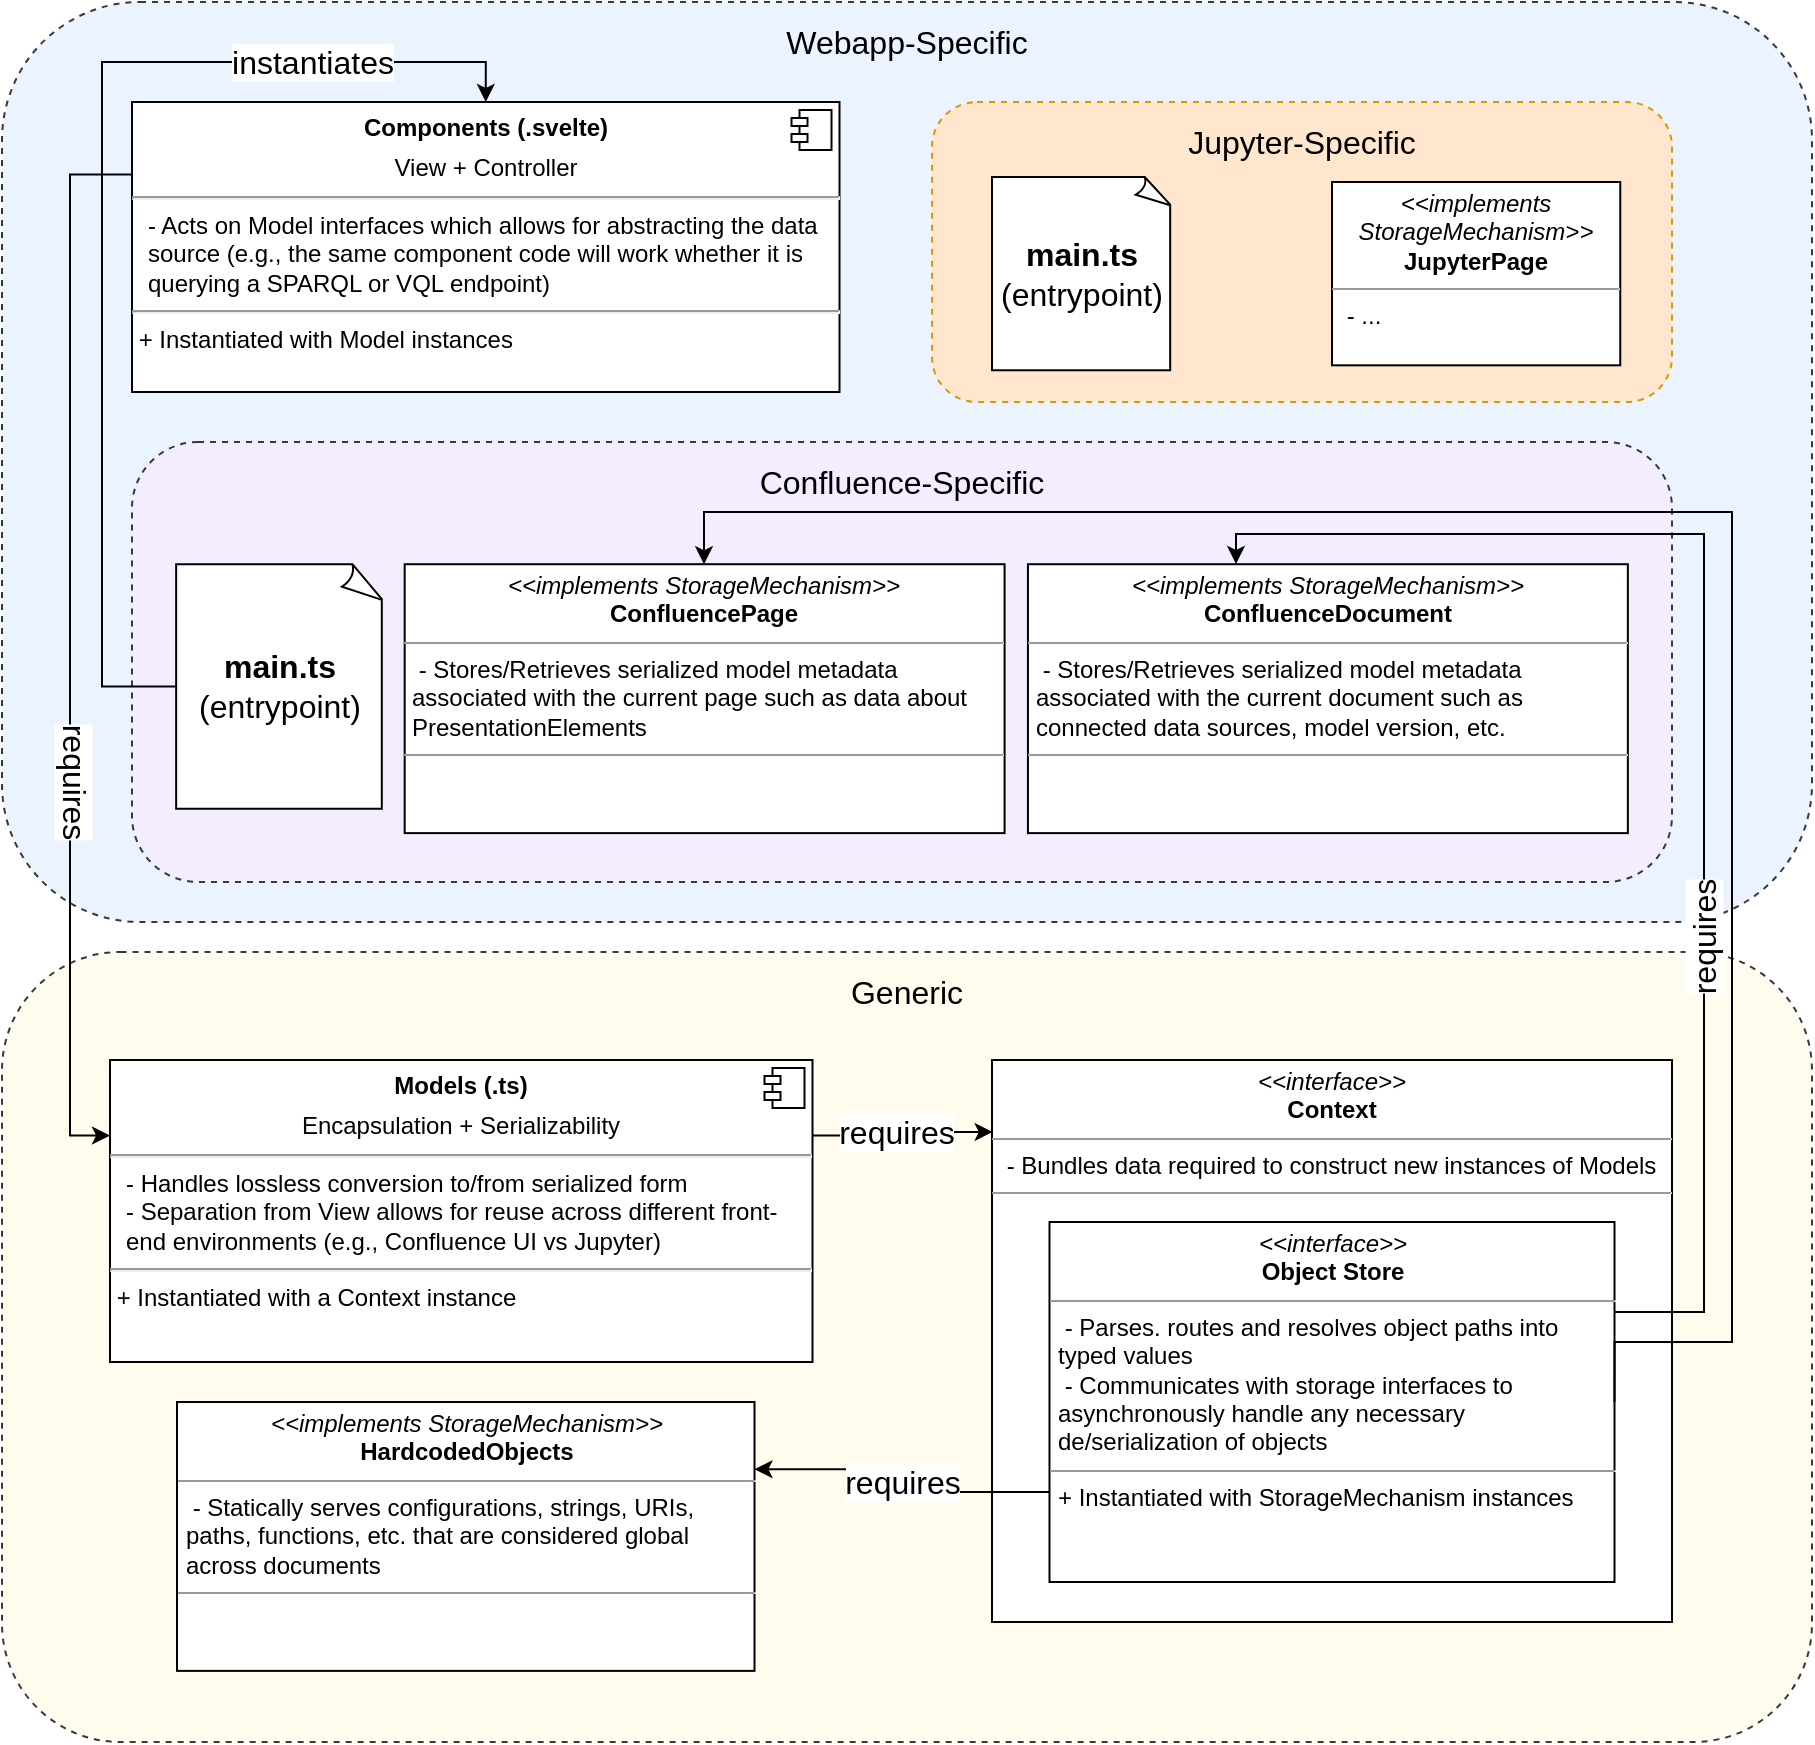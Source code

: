 <mxfile version="14.6.13" type="device"><diagram id="3rMTnCRORBIL8Z7MYiM6" name="Page-1"><mxGraphModel dx="-970" dy="1186" grid="1" gridSize="10" guides="1" tooltips="1" connect="1" arrows="1" fold="1" page="1" pageScale="1" pageWidth="850" pageHeight="1100" math="0" shadow="0"><root><mxCell id="0"/><mxCell id="1" parent="0"/><mxCell id="Y2uL-Ya5T2vlBMEXItgk-1" value="Generic" style="rounded=1;whiteSpace=wrap;html=1;dashed=1;verticalAlign=top;fontSize=16;spacingTop=4;strokeColor=#36393d;fontStyle=0;fillColor=#FFFBED;" vertex="1" parent="1"><mxGeometry x="2920" y="585" width="905" height="395" as="geometry"/></mxCell><mxCell id="Y2uL-Ya5T2vlBMEXItgk-2" value="Webapp-Specific" style="rounded=1;whiteSpace=wrap;html=1;dashed=1;verticalAlign=top;fontSize=16;spacingTop=4;strokeColor=#36393d;fillColor=#EBF3FF;fontStyle=0" vertex="1" parent="1"><mxGeometry x="2920" y="110" width="905" height="460" as="geometry"/></mxCell><mxCell id="Y2uL-Ya5T2vlBMEXItgk-31" style="edgeStyle=orthogonalEdgeStyle;rounded=0;orthogonalLoop=1;jettySize=auto;html=1;exitX=0;exitY=0.25;exitDx=0;exitDy=0;entryX=0;entryY=0.25;entryDx=0;entryDy=0;startArrow=none;startFill=0;" edge="1" parent="1" source="Y2uL-Ya5T2vlBMEXItgk-3" target="Y2uL-Ya5T2vlBMEXItgk-7"><mxGeometry relative="1" as="geometry"><Array as="points"><mxPoint x="2954" y="196"/><mxPoint x="2954" y="677"/></Array></mxGeometry></mxCell><mxCell id="Y2uL-Ya5T2vlBMEXItgk-3" value="&lt;p style=&quot;margin: 0px ; margin-top: 6px ; text-align: center&quot;&gt;&lt;b&gt;Components (.svelte)&lt;/b&gt;&lt;/p&gt;&lt;p style=&quot;margin: 0px ; margin-top: 6px ; text-align: center&quot;&gt;&lt;span style=&quot;text-align: left&quot;&gt;View + Controller&lt;/span&gt;&lt;b&gt;&lt;br&gt;&lt;/b&gt;&lt;/p&gt;&lt;hr&gt;&lt;p style=&quot;margin: 0px ; margin-left: 8px&quot;&gt;- Acts on Model interfaces which allows for abstracting the data source (e.g., the same component code will work whether it is querying a SPARQL or VQL endpoint)&lt;/p&gt;&lt;hr&gt;&amp;nbsp;+ Instantiated with Model instances" style="align=left;overflow=fill;html=1;dropTarget=0;whiteSpace=wrap;" vertex="1" parent="1"><mxGeometry x="2985" y="160" width="353.75" height="145" as="geometry"/></mxCell><mxCell id="Y2uL-Ya5T2vlBMEXItgk-4" value="" style="shape=component;jettyWidth=8;jettyHeight=4;" vertex="1" parent="Y2uL-Ya5T2vlBMEXItgk-3"><mxGeometry x="1" width="20" height="20" relative="1" as="geometry"><mxPoint x="-24" y="4" as="offset"/></mxGeometry></mxCell><mxCell id="Y2uL-Ya5T2vlBMEXItgk-5" style="edgeStyle=orthogonalEdgeStyle;rounded=0;orthogonalLoop=1;jettySize=auto;html=1;exitX=1;exitY=0.25;exitDx=0;exitDy=0;entryX=0.001;entryY=0.128;entryDx=0;entryDy=0;entryPerimeter=0;fontSize=16;startArrow=none;startFill=0;endArrow=classic;endFill=1;" edge="1" parent="1" source="Y2uL-Ya5T2vlBMEXItgk-7" target="Y2uL-Ya5T2vlBMEXItgk-9"><mxGeometry relative="1" as="geometry"/></mxCell><mxCell id="Y2uL-Ya5T2vlBMEXItgk-6" value="requires" style="edgeLabel;html=1;align=center;verticalAlign=middle;resizable=0;points=[];fontSize=16;" vertex="1" connectable="0" parent="Y2uL-Ya5T2vlBMEXItgk-5"><mxGeometry x="0.205" relative="1" as="geometry"><mxPoint x="-12" as="offset"/></mxGeometry></mxCell><mxCell id="Y2uL-Ya5T2vlBMEXItgk-7" value="&lt;p style=&quot;margin: 0px ; margin-top: 6px ; text-align: center&quot;&gt;&lt;b&gt;Models (.ts)&lt;/b&gt;&lt;/p&gt;&lt;p style=&quot;margin: 6px 0px 0px ; text-align: center&quot;&gt;Encapsulation + Serializability&lt;/p&gt;&lt;hr&gt;&lt;p style=&quot;margin: 0px ; margin-left: 8px&quot;&gt;- Handles lossless conversion to/from serialized form&lt;/p&gt;&lt;p style=&quot;margin: 0px ; margin-left: 8px&quot;&gt;- Separation from View allows for reuse across different front-end environments (e.g., Confluence UI vs Jupyter)&lt;/p&gt;&lt;hr&gt;&amp;nbsp;+ Instantiated with a Context instance" style="align=left;overflow=fill;html=1;dropTarget=0;whiteSpace=wrap;" vertex="1" parent="1"><mxGeometry x="2974" y="639" width="351.25" height="151" as="geometry"/></mxCell><mxCell id="Y2uL-Ya5T2vlBMEXItgk-8" value="" style="shape=component;jettyWidth=8;jettyHeight=4;" vertex="1" parent="Y2uL-Ya5T2vlBMEXItgk-7"><mxGeometry x="1" width="20" height="20" relative="1" as="geometry"><mxPoint x="-24" y="4" as="offset"/></mxGeometry></mxCell><mxCell id="Y2uL-Ya5T2vlBMEXItgk-9" value="&lt;p style=&quot;margin: 0px ; margin-top: 4px ; text-align: center&quot;&gt;&lt;i&gt;&amp;lt;&amp;lt;interface&amp;gt;&amp;gt;&lt;/i&gt;&lt;br&gt;&lt;b&gt;Context&lt;/b&gt;&lt;/p&gt;&lt;hr size=&quot;1&quot;&gt;&lt;p style=&quot;margin: 0px ; margin-left: 4px&quot;&gt;&amp;nbsp;- Bundles data required to construct new instances of Models&lt;br&gt;&lt;/p&gt;&lt;hr size=&quot;1&quot;&gt;&lt;p style=&quot;margin: 0px ; margin-left: 4px&quot;&gt;&lt;br&gt;&lt;br&gt;&lt;/p&gt;" style="verticalAlign=top;align=left;overflow=fill;fontSize=12;fontFamily=Helvetica;html=1;whiteSpace=wrap;" vertex="1" parent="1"><mxGeometry x="3415" y="639" width="340" height="281" as="geometry"/></mxCell><mxCell id="Y2uL-Ya5T2vlBMEXItgk-10" style="edgeStyle=orthogonalEdgeStyle;rounded=0;orthogonalLoop=1;jettySize=auto;html=1;exitX=0;exitY=0.75;exitDx=0;exitDy=0;entryX=1;entryY=0.25;entryDx=0;entryDy=0;fontSize=16;startArrow=none;startFill=0;endArrow=classic;endFill=1;" edge="1" parent="1" source="Y2uL-Ya5T2vlBMEXItgk-12" target="Y2uL-Ya5T2vlBMEXItgk-23"><mxGeometry relative="1" as="geometry"/></mxCell><mxCell id="Y2uL-Ya5T2vlBMEXItgk-11" value="requires" style="edgeLabel;html=1;align=center;verticalAlign=middle;resizable=0;points=[];fontSize=16;" vertex="1" connectable="0" parent="Y2uL-Ya5T2vlBMEXItgk-10"><mxGeometry x="0.331" y="-1" relative="1" as="geometry"><mxPoint x="20" y="7" as="offset"/></mxGeometry></mxCell><mxCell id="Y2uL-Ya5T2vlBMEXItgk-12" value="&lt;p style=&quot;margin: 0px ; margin-top: 4px ; text-align: center&quot;&gt;&lt;i&gt;&amp;lt;&amp;lt;interface&amp;gt;&amp;gt;&lt;/i&gt;&lt;br&gt;&lt;b&gt;Object Store&lt;/b&gt;&lt;/p&gt;&lt;hr size=&quot;1&quot;&gt;&lt;p style=&quot;margin: 0px ; margin-left: 4px&quot;&gt;&amp;nbsp;- Parses. routes and resolves object paths into typed values&lt;/p&gt;&lt;p style=&quot;margin: 0px ; margin-left: 4px&quot;&gt;&amp;nbsp;- Communicates with storage interfaces to asynchronously handle any necessary de/serialization of objects&lt;/p&gt;&lt;hr size=&quot;1&quot;&gt;&lt;p style=&quot;margin: 0px ; margin-left: 4px&quot;&gt;+ Instantiated with StorageMechanism instances&lt;br&gt;&lt;br&gt;&lt;/p&gt;" style="verticalAlign=top;align=left;overflow=fill;fontSize=12;fontFamily=Helvetica;html=1;whiteSpace=wrap;" vertex="1" parent="1"><mxGeometry x="3443.75" y="720" width="282.5" height="180" as="geometry"/></mxCell><mxCell id="Y2uL-Ya5T2vlBMEXItgk-13" value="" style="group" vertex="1" connectable="0" parent="1"><mxGeometry x="2985" y="330" width="770" height="220" as="geometry"/></mxCell><mxCell id="Y2uL-Ya5T2vlBMEXItgk-14" value="Confluence-Specific" style="rounded=1;whiteSpace=wrap;html=1;dashed=1;verticalAlign=top;fontSize=16;spacingTop=4;strokeColor=#36393d;fontStyle=0;fillColor=#F3EDFF;" vertex="1" parent="Y2uL-Ya5T2vlBMEXItgk-13"><mxGeometry width="770" height="220" as="geometry"/></mxCell><mxCell id="Y2uL-Ya5T2vlBMEXItgk-15" value="&lt;b&gt;main.ts&lt;/b&gt;&lt;br&gt;(entrypoint)" style="whiteSpace=wrap;html=1;shape=mxgraph.basic.document;rounded=1;fontSize=16;" vertex="1" parent="Y2uL-Ya5T2vlBMEXItgk-13"><mxGeometry x="22.074" y="61.111" width="103.879" height="122.222" as="geometry"/></mxCell><mxCell id="Y2uL-Ya5T2vlBMEXItgk-16" value="&lt;p style=&quot;margin: 0px ; margin-top: 4px ; text-align: center&quot;&gt;&lt;i&gt;&amp;lt;&amp;lt;implements StorageMechanism&amp;gt;&amp;gt;&lt;/i&gt;&lt;br&gt;&lt;b&gt;ConfluencePage&lt;/b&gt;&lt;/p&gt;&lt;hr size=&quot;1&quot;&gt;&lt;p style=&quot;margin: 0px ; margin-left: 4px&quot;&gt;&amp;nbsp;- Stores/Retrieves serialized model metadata associated with the current page such as data about PresentationElements&lt;br&gt;&lt;/p&gt;&lt;hr size=&quot;1&quot;&gt;&lt;p style=&quot;margin: 0px ; margin-left: 4px&quot;&gt;&lt;br&gt;&lt;br&gt;&lt;/p&gt;" style="verticalAlign=top;align=left;overflow=fill;fontSize=12;fontFamily=Helvetica;html=1;whiteSpace=wrap;" vertex="1" parent="Y2uL-Ya5T2vlBMEXItgk-13"><mxGeometry x="136.341" y="61.111" width="299.949" height="134.444" as="geometry"/></mxCell><mxCell id="Y2uL-Ya5T2vlBMEXItgk-17" value="&lt;p style=&quot;margin: 0px ; margin-top: 4px ; text-align: center&quot;&gt;&lt;i&gt;&amp;lt;&amp;lt;implements StorageMechanism&amp;gt;&amp;gt;&lt;/i&gt;&lt;br&gt;&lt;b&gt;ConfluenceDocument&lt;/b&gt;&lt;/p&gt;&lt;hr size=&quot;1&quot;&gt;&lt;p style=&quot;margin: 0px ; margin-left: 4px&quot;&gt;&amp;nbsp;- Stores/Retrieves serialized model metadata associated with the current document such as connected data sources, model version, etc.&lt;br&gt;&lt;/p&gt;&lt;hr size=&quot;1&quot;&gt;&lt;p style=&quot;margin: 0px ; margin-left: 4px&quot;&gt;&lt;br&gt;&lt;br&gt;&lt;/p&gt;" style="verticalAlign=top;align=left;overflow=fill;fontSize=12;fontFamily=Helvetica;html=1;whiteSpace=wrap;" vertex="1" parent="Y2uL-Ya5T2vlBMEXItgk-13"><mxGeometry x="447.976" y="61.111" width="299.949" height="134.444" as="geometry"/></mxCell><mxCell id="Y2uL-Ya5T2vlBMEXItgk-18" style="edgeStyle=orthogonalEdgeStyle;rounded=0;orthogonalLoop=1;jettySize=auto;html=1;exitX=1;exitY=0.5;exitDx=0;exitDy=0;entryX=0.5;entryY=0;entryDx=0;entryDy=0;fontSize=16;startArrow=none;startFill=0;endArrow=classic;endFill=1;" edge="1" parent="1" source="Y2uL-Ya5T2vlBMEXItgk-12" target="Y2uL-Ya5T2vlBMEXItgk-16"><mxGeometry relative="1" as="geometry"><Array as="points"><mxPoint x="3726" y="780"/><mxPoint x="3785" y="780"/><mxPoint x="3785" y="365"/><mxPoint x="3271" y="365"/><mxPoint x="3271" y="391"/></Array></mxGeometry></mxCell><mxCell id="Y2uL-Ya5T2vlBMEXItgk-19" style="edgeStyle=orthogonalEdgeStyle;rounded=0;orthogonalLoop=1;jettySize=auto;html=1;exitX=1;exitY=0.25;exitDx=0;exitDy=0;fontSize=16;startArrow=none;startFill=0;endArrow=classic;endFill=1;" edge="1" parent="1" source="Y2uL-Ya5T2vlBMEXItgk-12"><mxGeometry relative="1" as="geometry"><mxPoint x="3537" y="391" as="targetPoint"/><Array as="points"><mxPoint x="3771" y="765"/><mxPoint x="3771" y="376"/><mxPoint x="3537" y="376"/></Array></mxGeometry></mxCell><mxCell id="Y2uL-Ya5T2vlBMEXItgk-20" value="requires" style="edgeLabel;html=1;align=center;verticalAlign=middle;resizable=0;points=[];fontSize=16;horizontal=0;" vertex="1" connectable="0" parent="Y2uL-Ya5T2vlBMEXItgk-19"><mxGeometry x="-0.321" y="1" relative="1" as="geometry"><mxPoint as="offset"/></mxGeometry></mxCell><mxCell id="Y2uL-Ya5T2vlBMEXItgk-21" style="edgeStyle=orthogonalEdgeStyle;rounded=0;orthogonalLoop=1;jettySize=auto;html=1;exitX=0;exitY=0.5;exitDx=0;exitDy=0;exitPerimeter=0;entryX=0.5;entryY=0;entryDx=0;entryDy=0;fontSize=16;startArrow=none;startFill=0;endArrow=classic;endFill=1;" edge="1" parent="1" source="Y2uL-Ya5T2vlBMEXItgk-15" target="Y2uL-Ya5T2vlBMEXItgk-3"><mxGeometry relative="1" as="geometry"><Array as="points"><mxPoint x="2970" y="452"/><mxPoint x="2970" y="140"/><mxPoint x="3162" y="140"/></Array></mxGeometry></mxCell><mxCell id="Y2uL-Ya5T2vlBMEXItgk-22" value="instantiates" style="edgeLabel;html=1;align=center;verticalAlign=middle;resizable=0;points=[];fontSize=16;" vertex="1" connectable="0" parent="Y2uL-Ya5T2vlBMEXItgk-21"><mxGeometry x="0.62" relative="1" as="geometry"><mxPoint as="offset"/></mxGeometry></mxCell><mxCell id="Y2uL-Ya5T2vlBMEXItgk-23" value="&lt;p style=&quot;margin: 0px ; margin-top: 4px ; text-align: center&quot;&gt;&lt;i&gt;&amp;lt;&amp;lt;implements StorageMechanism&amp;gt;&amp;gt;&lt;/i&gt;&lt;br&gt;&lt;b&gt;HardcodedObjects&lt;/b&gt;&lt;/p&gt;&lt;hr size=&quot;1&quot;&gt;&lt;p style=&quot;margin: 0px ; margin-left: 4px&quot;&gt;&amp;nbsp;- Statically serves configurations, strings, URIs, paths, functions, etc. that are considered global across documents&lt;br&gt;&lt;/p&gt;&lt;hr size=&quot;1&quot;&gt;&lt;p style=&quot;margin: 0px ; margin-left: 4px&quot;&gt;&lt;br&gt;&lt;br&gt;&lt;/p&gt;" style="verticalAlign=top;align=left;overflow=fill;fontSize=12;fontFamily=Helvetica;html=1;whiteSpace=wrap;" vertex="1" parent="1"><mxGeometry x="3007.5" y="810.001" width="288.75" height="134.444" as="geometry"/></mxCell><mxCell id="Y2uL-Ya5T2vlBMEXItgk-24" value="" style="group" vertex="1" connectable="0" parent="1"><mxGeometry x="3385" y="160" width="370" height="150" as="geometry"/></mxCell><mxCell id="Y2uL-Ya5T2vlBMEXItgk-25" value="Jupyter-Specific" style="rounded=1;whiteSpace=wrap;html=1;dashed=1;verticalAlign=top;fontSize=16;spacingTop=4;strokeColor=#d79b00;fontStyle=0;fillColor=#ffe6cc;" vertex="1" parent="Y2uL-Ya5T2vlBMEXItgk-24"><mxGeometry width="370.0" height="150" as="geometry"/></mxCell><mxCell id="Y2uL-Ya5T2vlBMEXItgk-26" value="&lt;p style=&quot;margin: 0px ; margin-top: 4px ; text-align: center&quot;&gt;&lt;i&gt;&amp;lt;&amp;lt;implements StorageMechanism&amp;gt;&amp;gt;&lt;/i&gt;&lt;br&gt;&lt;b&gt;JupyterPage&lt;/b&gt;&lt;/p&gt;&lt;hr size=&quot;1&quot;&gt;&lt;p style=&quot;margin: 0px ; margin-left: 4px&quot;&gt;&amp;nbsp;- ...&lt;/p&gt;" style="verticalAlign=top;align=left;overflow=fill;fontSize=12;fontFamily=Helvetica;html=1;whiteSpace=wrap;" vertex="1" parent="Y2uL-Ya5T2vlBMEXItgk-24"><mxGeometry x="200.001" y="39.997" width="144.132" height="91.667" as="geometry"/></mxCell><mxCell id="Y2uL-Ya5T2vlBMEXItgk-27" value="&lt;b&gt;main.ts&lt;/b&gt;&lt;br&gt;(entrypoint)" style="whiteSpace=wrap;html=1;shape=mxgraph.basic.document;rounded=1;fontSize=16;" vertex="1" parent="Y2uL-Ya5T2vlBMEXItgk-24"><mxGeometry x="30" y="37.5" width="90" height="96.67" as="geometry"/></mxCell><mxCell id="Y2uL-Ya5T2vlBMEXItgk-29" value="requires" style="text;html=1;strokeColor=none;fillColor=none;align=center;verticalAlign=middle;whiteSpace=wrap;rounded=0;fontSize=16;rotation=90;labelBackgroundColor=#ffffff;" vertex="1" parent="1"><mxGeometry x="2925" y="489" width="62" height="22.5" as="geometry"/></mxCell></root></mxGraphModel></diagram></mxfile>